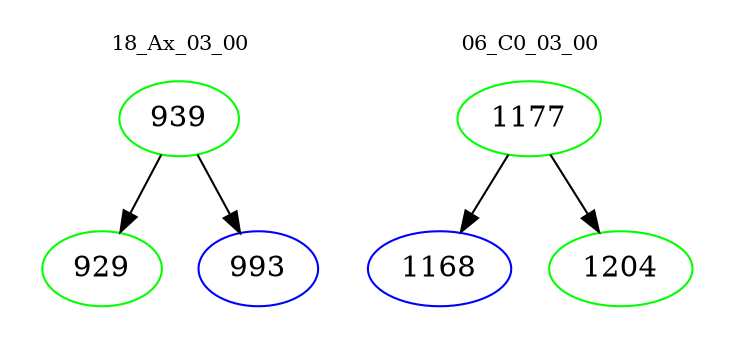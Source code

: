 digraph{
subgraph cluster_0 {
color = white
label = "18_Ax_03_00";
fontsize=10;
T0_939 [label="939", color="green"]
T0_939 -> T0_929 [color="black"]
T0_929 [label="929", color="green"]
T0_939 -> T0_993 [color="black"]
T0_993 [label="993", color="blue"]
}
subgraph cluster_1 {
color = white
label = "06_C0_03_00";
fontsize=10;
T1_1177 [label="1177", color="green"]
T1_1177 -> T1_1168 [color="black"]
T1_1168 [label="1168", color="blue"]
T1_1177 -> T1_1204 [color="black"]
T1_1204 [label="1204", color="green"]
}
}
